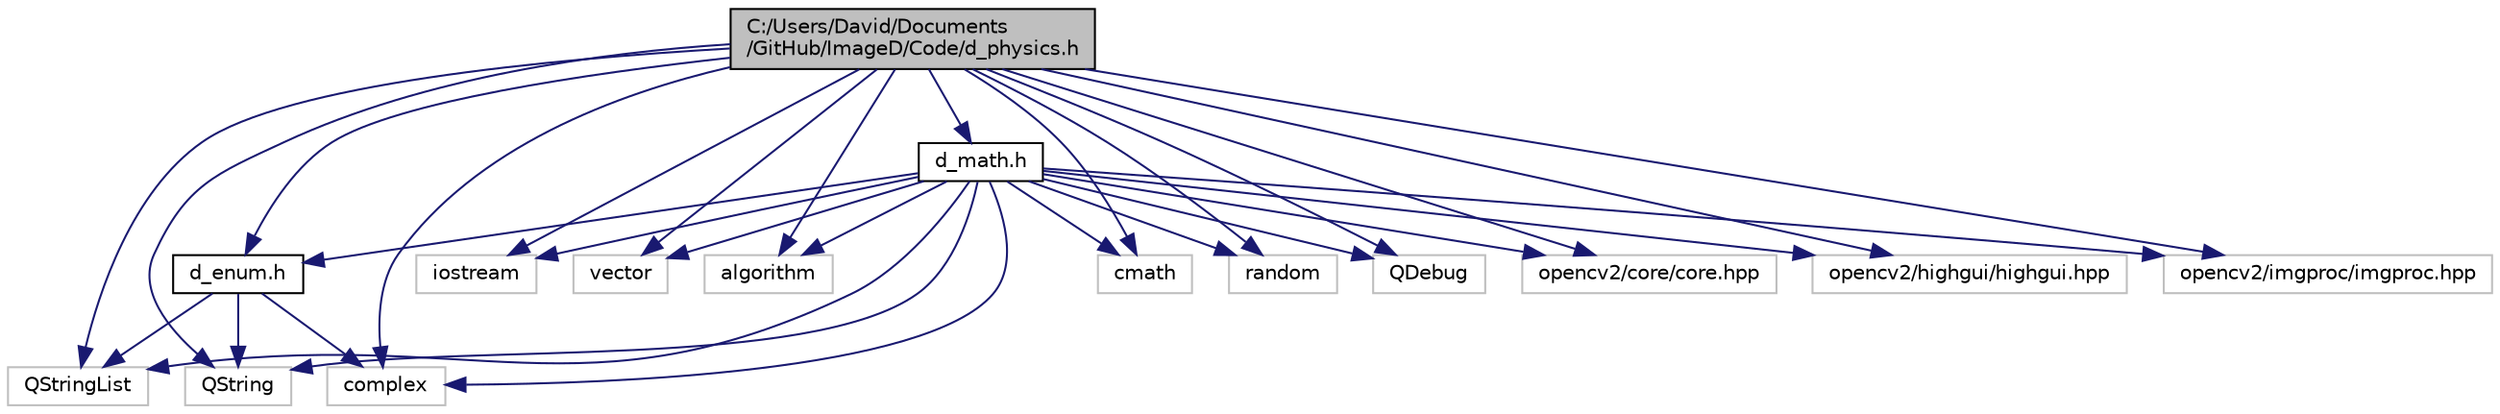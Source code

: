 digraph "C:/Users/David/Documents/GitHub/ImageD/Code/d_physics.h"
{
 // LATEX_PDF_SIZE
  edge [fontname="Helvetica",fontsize="10",labelfontname="Helvetica",labelfontsize="10"];
  node [fontname="Helvetica",fontsize="10",shape=record];
  Node1 [label="C:/Users/David/Documents\l/GitHub/ImageD/Code/d_physics.h",height=0.2,width=0.4,color="black", fillcolor="grey75", style="filled", fontcolor="black",tooltip=" "];
  Node1 -> Node2 [color="midnightblue",fontsize="10",style="solid"];
  Node2 [label="d_enum.h",height=0.2,width=0.4,color="black", fillcolor="white", style="filled",URL="$d__enum_8h.html",tooltip=" "];
  Node2 -> Node3 [color="midnightblue",fontsize="10",style="solid"];
  Node3 [label="QStringList",height=0.2,width=0.4,color="grey75", fillcolor="white", style="filled",tooltip=" "];
  Node2 -> Node4 [color="midnightblue",fontsize="10",style="solid"];
  Node4 [label="QString",height=0.2,width=0.4,color="grey75", fillcolor="white", style="filled",tooltip=" "];
  Node2 -> Node5 [color="midnightblue",fontsize="10",style="solid"];
  Node5 [label="complex",height=0.2,width=0.4,color="grey75", fillcolor="white", style="filled",tooltip=" "];
  Node1 -> Node6 [color="midnightblue",fontsize="10",style="solid"];
  Node6 [label="d_math.h",height=0.2,width=0.4,color="black", fillcolor="white", style="filled",URL="$d__math_8h.html",tooltip=" "];
  Node6 -> Node2 [color="midnightblue",fontsize="10",style="solid"];
  Node6 -> Node7 [color="midnightblue",fontsize="10",style="solid"];
  Node7 [label="iostream",height=0.2,width=0.4,color="grey75", fillcolor="white", style="filled",tooltip=" "];
  Node6 -> Node8 [color="midnightblue",fontsize="10",style="solid"];
  Node8 [label="vector",height=0.2,width=0.4,color="grey75", fillcolor="white", style="filled",tooltip=" "];
  Node6 -> Node9 [color="midnightblue",fontsize="10",style="solid"];
  Node9 [label="algorithm",height=0.2,width=0.4,color="grey75", fillcolor="white", style="filled",tooltip=" "];
  Node6 -> Node10 [color="midnightblue",fontsize="10",style="solid"];
  Node10 [label="cmath",height=0.2,width=0.4,color="grey75", fillcolor="white", style="filled",tooltip=" "];
  Node6 -> Node11 [color="midnightblue",fontsize="10",style="solid"];
  Node11 [label="random",height=0.2,width=0.4,color="grey75", fillcolor="white", style="filled",tooltip=" "];
  Node6 -> Node5 [color="midnightblue",fontsize="10",style="solid"];
  Node6 -> Node4 [color="midnightblue",fontsize="10",style="solid"];
  Node6 -> Node12 [color="midnightblue",fontsize="10",style="solid"];
  Node12 [label="QDebug",height=0.2,width=0.4,color="grey75", fillcolor="white", style="filled",tooltip=" "];
  Node6 -> Node3 [color="midnightblue",fontsize="10",style="solid"];
  Node6 -> Node13 [color="midnightblue",fontsize="10",style="solid"];
  Node13 [label="opencv2/core/core.hpp",height=0.2,width=0.4,color="grey75", fillcolor="white", style="filled",tooltip=" "];
  Node6 -> Node14 [color="midnightblue",fontsize="10",style="solid"];
  Node14 [label="opencv2/highgui/highgui.hpp",height=0.2,width=0.4,color="grey75", fillcolor="white", style="filled",tooltip=" "];
  Node6 -> Node15 [color="midnightblue",fontsize="10",style="solid"];
  Node15 [label="opencv2/imgproc/imgproc.hpp",height=0.2,width=0.4,color="grey75", fillcolor="white", style="filled",tooltip=" "];
  Node1 -> Node7 [color="midnightblue",fontsize="10",style="solid"];
  Node1 -> Node8 [color="midnightblue",fontsize="10",style="solid"];
  Node1 -> Node9 [color="midnightblue",fontsize="10",style="solid"];
  Node1 -> Node10 [color="midnightblue",fontsize="10",style="solid"];
  Node1 -> Node11 [color="midnightblue",fontsize="10",style="solid"];
  Node1 -> Node5 [color="midnightblue",fontsize="10",style="solid"];
  Node1 -> Node4 [color="midnightblue",fontsize="10",style="solid"];
  Node1 -> Node12 [color="midnightblue",fontsize="10",style="solid"];
  Node1 -> Node3 [color="midnightblue",fontsize="10",style="solid"];
  Node1 -> Node13 [color="midnightblue",fontsize="10",style="solid"];
  Node1 -> Node14 [color="midnightblue",fontsize="10",style="solid"];
  Node1 -> Node15 [color="midnightblue",fontsize="10",style="solid"];
}
